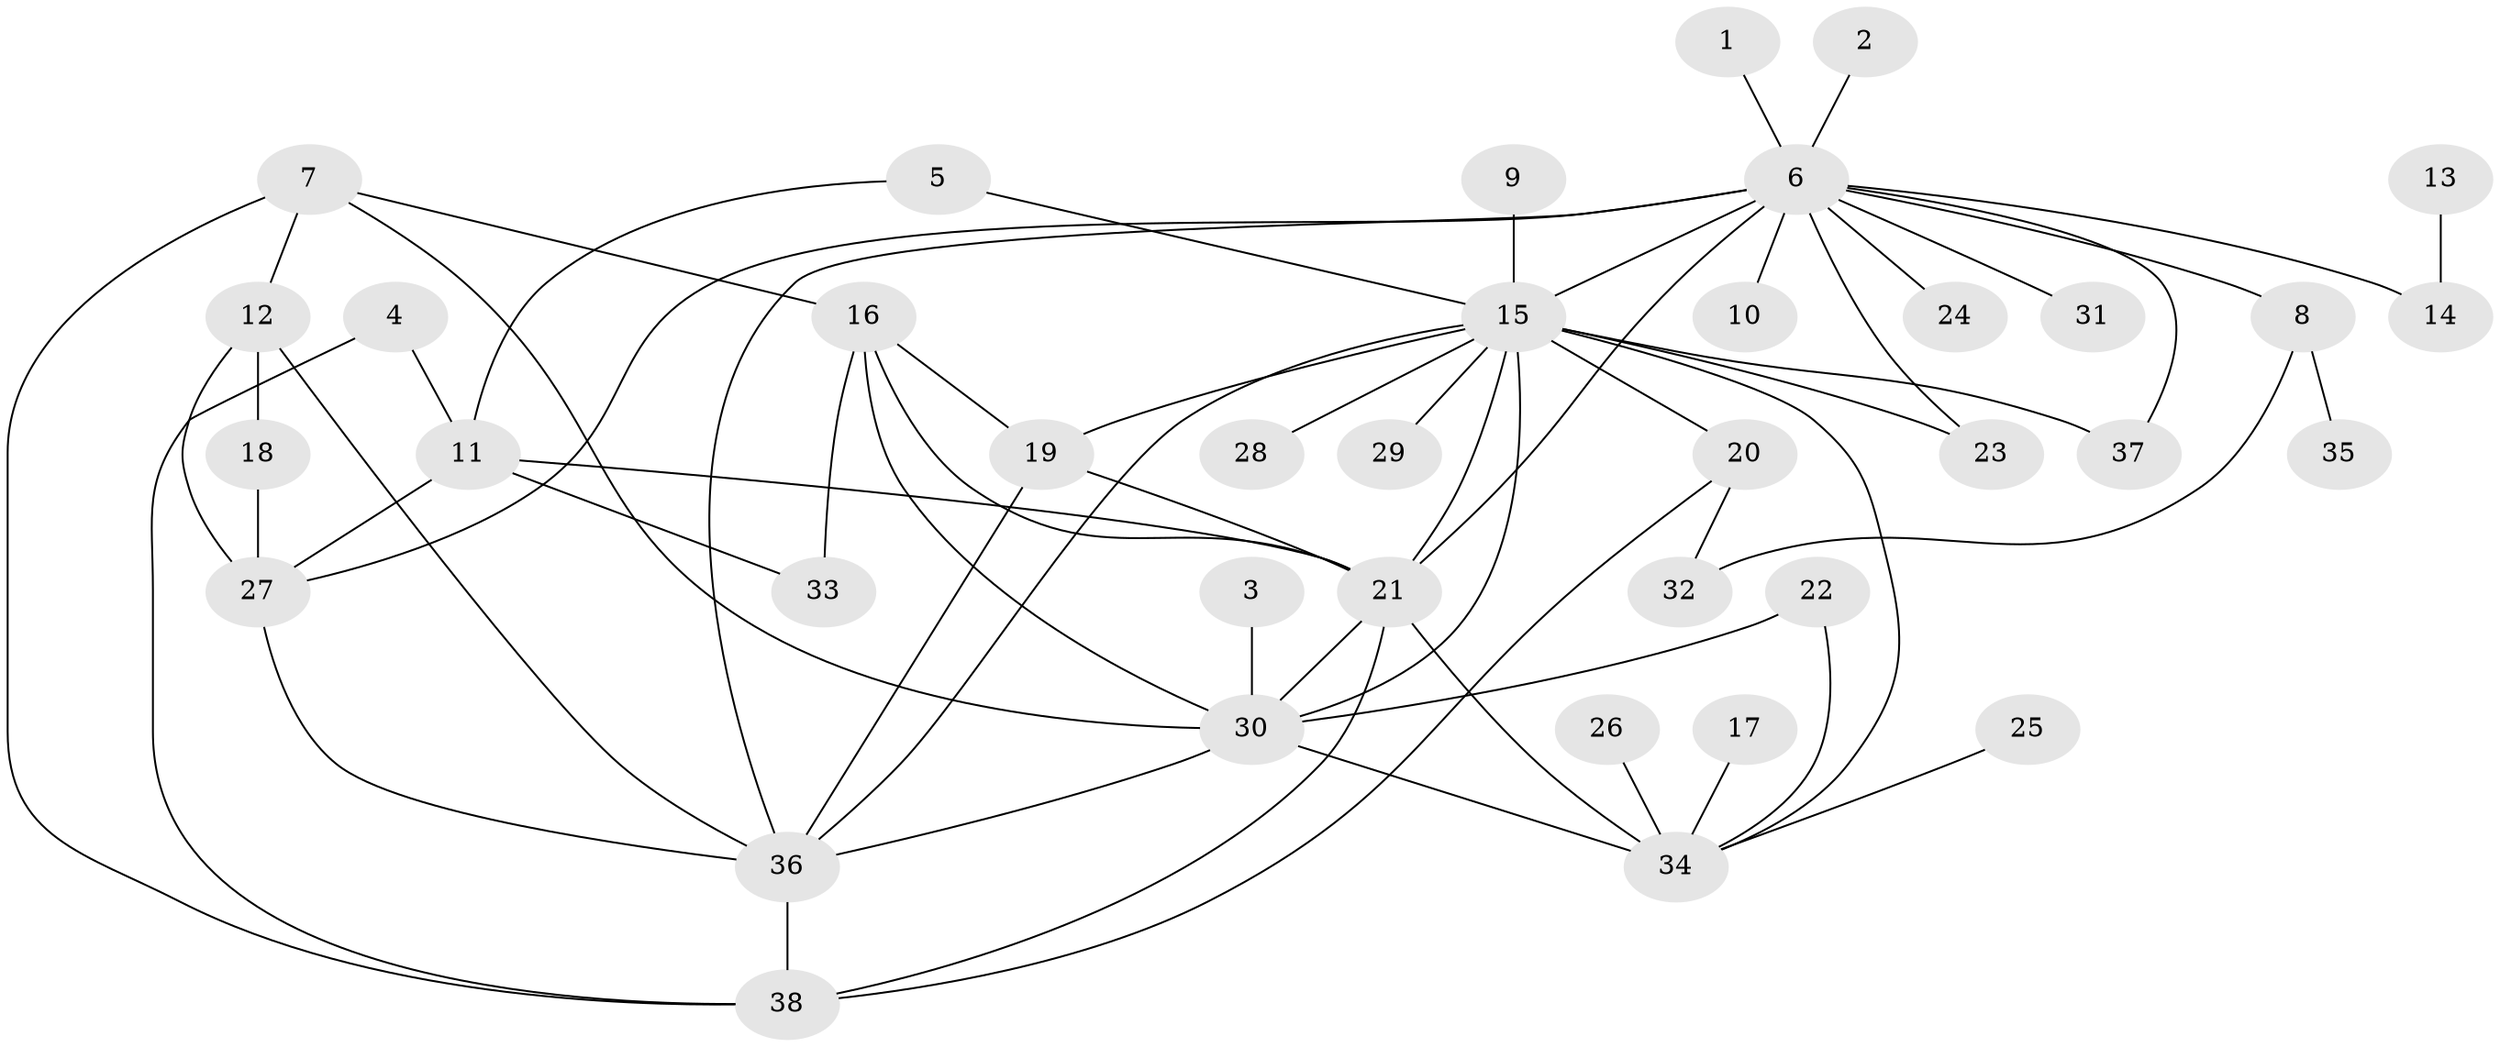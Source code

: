// original degree distribution, {15: 0.015873015873015872, 10: 0.015873015873015872, 8: 0.047619047619047616, 1: 0.3968253968253968, 14: 0.015873015873015872, 2: 0.31746031746031744, 4: 0.06349206349206349, 6: 0.031746031746031744, 3: 0.047619047619047616, 5: 0.047619047619047616}
// Generated by graph-tools (version 1.1) at 2025/36/03/04/25 23:36:57]
// undirected, 38 vertices, 63 edges
graph export_dot {
  node [color=gray90,style=filled];
  1;
  2;
  3;
  4;
  5;
  6;
  7;
  8;
  9;
  10;
  11;
  12;
  13;
  14;
  15;
  16;
  17;
  18;
  19;
  20;
  21;
  22;
  23;
  24;
  25;
  26;
  27;
  28;
  29;
  30;
  31;
  32;
  33;
  34;
  35;
  36;
  37;
  38;
  1 -- 6 [weight=1.0];
  2 -- 6 [weight=1.0];
  3 -- 30 [weight=1.0];
  4 -- 11 [weight=1.0];
  4 -- 38 [weight=1.0];
  5 -- 11 [weight=1.0];
  5 -- 15 [weight=1.0];
  6 -- 8 [weight=1.0];
  6 -- 10 [weight=1.0];
  6 -- 14 [weight=1.0];
  6 -- 15 [weight=1.0];
  6 -- 21 [weight=2.0];
  6 -- 23 [weight=1.0];
  6 -- 24 [weight=1.0];
  6 -- 27 [weight=1.0];
  6 -- 31 [weight=1.0];
  6 -- 36 [weight=1.0];
  6 -- 37 [weight=1.0];
  7 -- 12 [weight=1.0];
  7 -- 16 [weight=1.0];
  7 -- 30 [weight=1.0];
  7 -- 38 [weight=1.0];
  8 -- 32 [weight=1.0];
  8 -- 35 [weight=1.0];
  9 -- 15 [weight=1.0];
  11 -- 21 [weight=1.0];
  11 -- 27 [weight=1.0];
  11 -- 33 [weight=1.0];
  12 -- 18 [weight=1.0];
  12 -- 27 [weight=1.0];
  12 -- 36 [weight=1.0];
  13 -- 14 [weight=1.0];
  15 -- 19 [weight=1.0];
  15 -- 20 [weight=1.0];
  15 -- 21 [weight=1.0];
  15 -- 23 [weight=1.0];
  15 -- 28 [weight=1.0];
  15 -- 29 [weight=1.0];
  15 -- 30 [weight=1.0];
  15 -- 34 [weight=1.0];
  15 -- 36 [weight=1.0];
  15 -- 37 [weight=1.0];
  16 -- 19 [weight=1.0];
  16 -- 21 [weight=1.0];
  16 -- 30 [weight=1.0];
  16 -- 33 [weight=1.0];
  17 -- 34 [weight=1.0];
  18 -- 27 [weight=1.0];
  19 -- 21 [weight=1.0];
  19 -- 36 [weight=1.0];
  20 -- 32 [weight=1.0];
  20 -- 38 [weight=1.0];
  21 -- 30 [weight=1.0];
  21 -- 34 [weight=1.0];
  21 -- 38 [weight=1.0];
  22 -- 30 [weight=1.0];
  22 -- 34 [weight=1.0];
  25 -- 34 [weight=1.0];
  26 -- 34 [weight=1.0];
  27 -- 36 [weight=1.0];
  30 -- 34 [weight=2.0];
  30 -- 36 [weight=1.0];
  36 -- 38 [weight=1.0];
}
